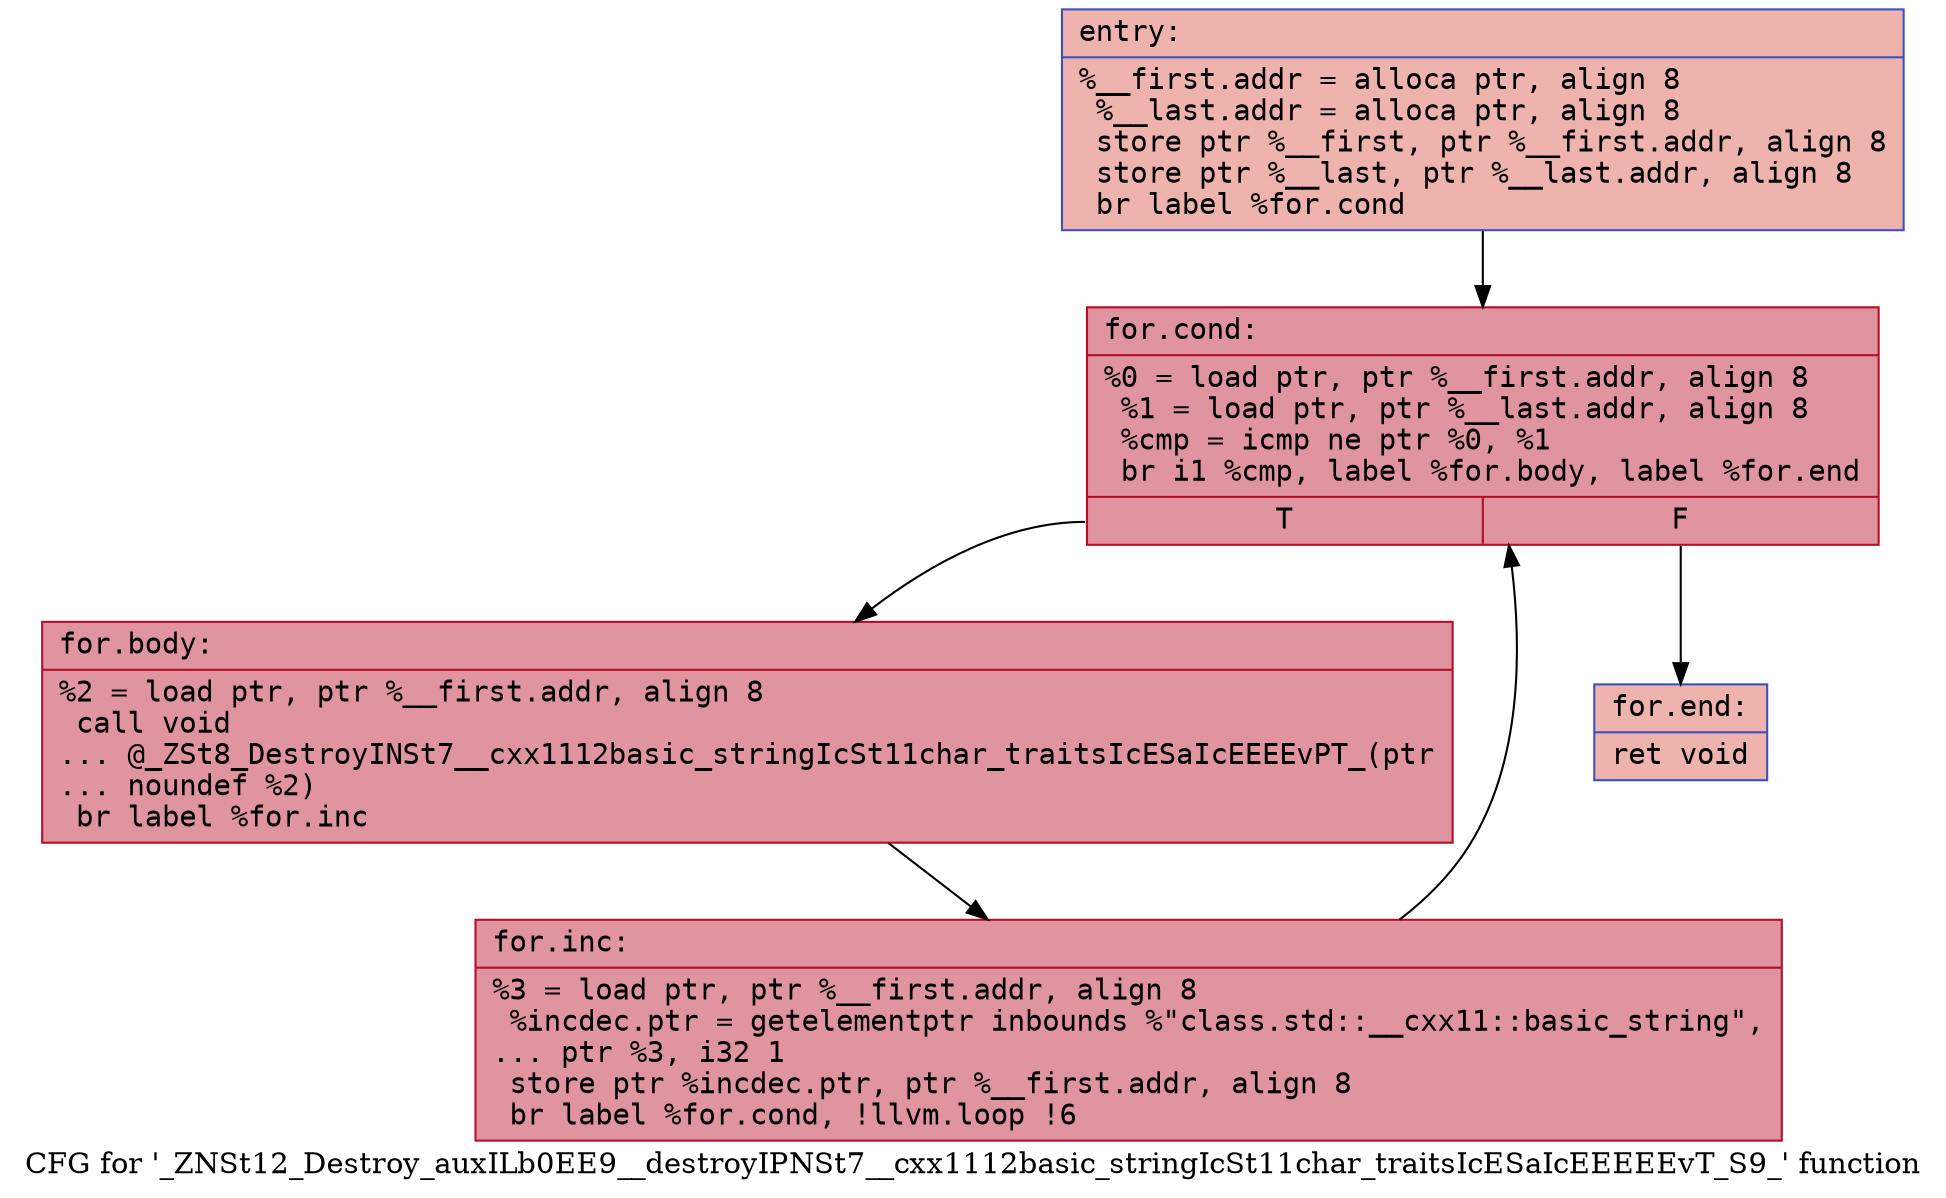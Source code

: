 digraph "CFG for '_ZNSt12_Destroy_auxILb0EE9__destroyIPNSt7__cxx1112basic_stringIcSt11char_traitsIcESaIcEEEEEvT_S9_' function" {
	label="CFG for '_ZNSt12_Destroy_auxILb0EE9__destroyIPNSt7__cxx1112basic_stringIcSt11char_traitsIcESaIcEEEEEvT_S9_' function";

	Node0x556bfed478a0 [shape=record,color="#3d50c3ff", style=filled, fillcolor="#d6524470" fontname="Courier",label="{entry:\l|  %__first.addr = alloca ptr, align 8\l  %__last.addr = alloca ptr, align 8\l  store ptr %__first, ptr %__first.addr, align 8\l  store ptr %__last, ptr %__last.addr, align 8\l  br label %for.cond\l}"];
	Node0x556bfed478a0 -> Node0x556bfed47b10[tooltip="entry -> for.cond\nProbability 100.00%" ];
	Node0x556bfed47b10 [shape=record,color="#b70d28ff", style=filled, fillcolor="#b70d2870" fontname="Courier",label="{for.cond:\l|  %0 = load ptr, ptr %__first.addr, align 8\l  %1 = load ptr, ptr %__last.addr, align 8\l  %cmp = icmp ne ptr %0, %1\l  br i1 %cmp, label %for.body, label %for.end\l|{<s0>T|<s1>F}}"];
	Node0x556bfed47b10:s0 -> Node0x556bfed47d20[tooltip="for.cond -> for.body\nProbability 96.88%" ];
	Node0x556bfed47b10:s1 -> Node0x556bfed47da0[tooltip="for.cond -> for.end\nProbability 3.12%" ];
	Node0x556bfed47d20 [shape=record,color="#b70d28ff", style=filled, fillcolor="#b70d2870" fontname="Courier",label="{for.body:\l|  %2 = load ptr, ptr %__first.addr, align 8\l  call void\l... @_ZSt8_DestroyINSt7__cxx1112basic_stringIcSt11char_traitsIcESaIcEEEEvPT_(ptr\l... noundef %2)\l  br label %for.inc\l}"];
	Node0x556bfed47d20 -> Node0x556bfed47f40[tooltip="for.body -> for.inc\nProbability 100.00%" ];
	Node0x556bfed47f40 [shape=record,color="#b70d28ff", style=filled, fillcolor="#b70d2870" fontname="Courier",label="{for.inc:\l|  %3 = load ptr, ptr %__first.addr, align 8\l  %incdec.ptr = getelementptr inbounds %\"class.std::__cxx11::basic_string\",\l... ptr %3, i32 1\l  store ptr %incdec.ptr, ptr %__first.addr, align 8\l  br label %for.cond, !llvm.loop !6\l}"];
	Node0x556bfed47f40 -> Node0x556bfed47b10[tooltip="for.inc -> for.cond\nProbability 100.00%" ];
	Node0x556bfed47da0 [shape=record,color="#3d50c3ff", style=filled, fillcolor="#d6524470" fontname="Courier",label="{for.end:\l|  ret void\l}"];
}

